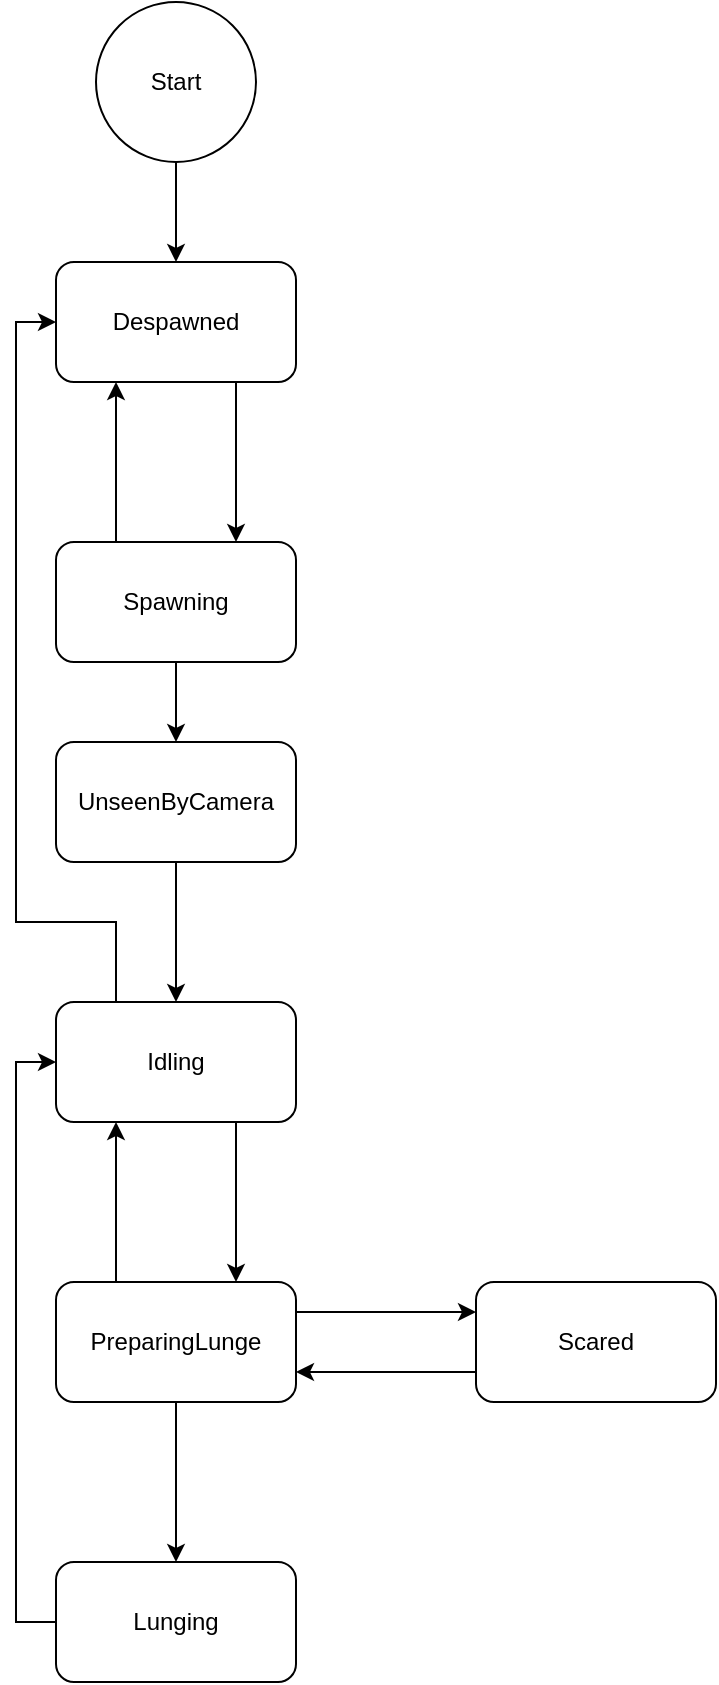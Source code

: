 <mxfile version="22.1.9" type="device">
  <diagram name="Page-1" id="R0XffiT2ewEHFwE2s-5m">
    <mxGraphModel dx="1365" dy="812" grid="1" gridSize="10" guides="1" tooltips="1" connect="1" arrows="1" fold="1" page="1" pageScale="1" pageWidth="850" pageHeight="1100" math="0" shadow="0">
      <root>
        <mxCell id="0" />
        <mxCell id="1" parent="0" />
        <mxCell id="sU6NPrBG2Jyet6O0ogo9-18" style="edgeStyle=orthogonalEdgeStyle;rounded=0;orthogonalLoop=1;jettySize=auto;html=1;exitX=0.75;exitY=1;exitDx=0;exitDy=0;entryX=0.75;entryY=0;entryDx=0;entryDy=0;" edge="1" parent="1" source="sU6NPrBG2Jyet6O0ogo9-1" target="sU6NPrBG2Jyet6O0ogo9-2">
          <mxGeometry relative="1" as="geometry" />
        </mxCell>
        <mxCell id="sU6NPrBG2Jyet6O0ogo9-1" value="Despawned" style="rounded=1;whiteSpace=wrap;html=1;" vertex="1" parent="1">
          <mxGeometry x="360" y="190" width="120" height="60" as="geometry" />
        </mxCell>
        <mxCell id="sU6NPrBG2Jyet6O0ogo9-5" value="" style="edgeStyle=orthogonalEdgeStyle;rounded=0;orthogonalLoop=1;jettySize=auto;html=1;entryX=0.5;entryY=0;entryDx=0;entryDy=0;" edge="1" parent="1" source="sU6NPrBG2Jyet6O0ogo9-2" target="sU6NPrBG2Jyet6O0ogo9-23">
          <mxGeometry relative="1" as="geometry" />
        </mxCell>
        <mxCell id="sU6NPrBG2Jyet6O0ogo9-19" style="edgeStyle=orthogonalEdgeStyle;rounded=0;orthogonalLoop=1;jettySize=auto;html=1;exitX=0.25;exitY=0;exitDx=0;exitDy=0;entryX=0.25;entryY=1;entryDx=0;entryDy=0;" edge="1" parent="1" source="sU6NPrBG2Jyet6O0ogo9-2" target="sU6NPrBG2Jyet6O0ogo9-1">
          <mxGeometry relative="1" as="geometry" />
        </mxCell>
        <mxCell id="sU6NPrBG2Jyet6O0ogo9-2" value="Spawning" style="rounded=1;whiteSpace=wrap;html=1;" vertex="1" parent="1">
          <mxGeometry x="360" y="330" width="120" height="60" as="geometry" />
        </mxCell>
        <mxCell id="sU6NPrBG2Jyet6O0ogo9-12" style="edgeStyle=orthogonalEdgeStyle;rounded=0;orthogonalLoop=1;jettySize=auto;html=1;entryX=0;entryY=0.5;entryDx=0;entryDy=0;" edge="1" parent="1" source="sU6NPrBG2Jyet6O0ogo9-4" target="sU6NPrBG2Jyet6O0ogo9-1">
          <mxGeometry relative="1" as="geometry">
            <Array as="points">
              <mxPoint x="390" y="520" />
              <mxPoint x="340" y="520" />
              <mxPoint x="340" y="220" />
            </Array>
          </mxGeometry>
        </mxCell>
        <mxCell id="sU6NPrBG2Jyet6O0ogo9-14" style="edgeStyle=orthogonalEdgeStyle;rounded=0;orthogonalLoop=1;jettySize=auto;html=1;exitX=0.75;exitY=1;exitDx=0;exitDy=0;entryX=0.75;entryY=0;entryDx=0;entryDy=0;" edge="1" parent="1" source="sU6NPrBG2Jyet6O0ogo9-4" target="sU6NPrBG2Jyet6O0ogo9-6">
          <mxGeometry relative="1" as="geometry" />
        </mxCell>
        <mxCell id="sU6NPrBG2Jyet6O0ogo9-4" value="Idling" style="rounded=1;whiteSpace=wrap;html=1;" vertex="1" parent="1">
          <mxGeometry x="360" y="560" width="120" height="60" as="geometry" />
        </mxCell>
        <mxCell id="sU6NPrBG2Jyet6O0ogo9-15" style="edgeStyle=orthogonalEdgeStyle;rounded=0;orthogonalLoop=1;jettySize=auto;html=1;exitX=0.25;exitY=0;exitDx=0;exitDy=0;entryX=0.25;entryY=1;entryDx=0;entryDy=0;" edge="1" parent="1" source="sU6NPrBG2Jyet6O0ogo9-6" target="sU6NPrBG2Jyet6O0ogo9-4">
          <mxGeometry relative="1" as="geometry" />
        </mxCell>
        <mxCell id="sU6NPrBG2Jyet6O0ogo9-27" value="" style="edgeStyle=orthogonalEdgeStyle;rounded=0;orthogonalLoop=1;jettySize=auto;html=1;" edge="1" parent="1" source="sU6NPrBG2Jyet6O0ogo9-6" target="sU6NPrBG2Jyet6O0ogo9-26">
          <mxGeometry relative="1" as="geometry" />
        </mxCell>
        <mxCell id="sU6NPrBG2Jyet6O0ogo9-30" style="edgeStyle=orthogonalEdgeStyle;rounded=0;orthogonalLoop=1;jettySize=auto;html=1;exitX=1;exitY=0.25;exitDx=0;exitDy=0;entryX=0;entryY=0.25;entryDx=0;entryDy=0;" edge="1" parent="1" source="sU6NPrBG2Jyet6O0ogo9-6" target="sU6NPrBG2Jyet6O0ogo9-8">
          <mxGeometry relative="1" as="geometry" />
        </mxCell>
        <mxCell id="sU6NPrBG2Jyet6O0ogo9-6" value="PreparingLunge" style="rounded=1;whiteSpace=wrap;html=1;" vertex="1" parent="1">
          <mxGeometry x="360" y="700" width="120" height="60" as="geometry" />
        </mxCell>
        <mxCell id="sU6NPrBG2Jyet6O0ogo9-31" style="edgeStyle=orthogonalEdgeStyle;rounded=0;orthogonalLoop=1;jettySize=auto;html=1;exitX=0;exitY=0.75;exitDx=0;exitDy=0;entryX=1;entryY=0.75;entryDx=0;entryDy=0;" edge="1" parent="1" source="sU6NPrBG2Jyet6O0ogo9-8" target="sU6NPrBG2Jyet6O0ogo9-6">
          <mxGeometry relative="1" as="geometry" />
        </mxCell>
        <mxCell id="sU6NPrBG2Jyet6O0ogo9-8" value="Scared" style="rounded=1;whiteSpace=wrap;html=1;" vertex="1" parent="1">
          <mxGeometry x="570" y="700" width="120" height="60" as="geometry" />
        </mxCell>
        <mxCell id="sU6NPrBG2Jyet6O0ogo9-21" style="edgeStyle=orthogonalEdgeStyle;rounded=0;orthogonalLoop=1;jettySize=auto;html=1;" edge="1" parent="1" source="sU6NPrBG2Jyet6O0ogo9-20" target="sU6NPrBG2Jyet6O0ogo9-1">
          <mxGeometry relative="1" as="geometry" />
        </mxCell>
        <mxCell id="sU6NPrBG2Jyet6O0ogo9-20" value="Start" style="ellipse;whiteSpace=wrap;html=1;" vertex="1" parent="1">
          <mxGeometry x="380" y="60" width="80" height="80" as="geometry" />
        </mxCell>
        <mxCell id="sU6NPrBG2Jyet6O0ogo9-25" style="edgeStyle=orthogonalEdgeStyle;rounded=0;orthogonalLoop=1;jettySize=auto;html=1;entryX=0.5;entryY=0;entryDx=0;entryDy=0;" edge="1" parent="1" source="sU6NPrBG2Jyet6O0ogo9-23" target="sU6NPrBG2Jyet6O0ogo9-4">
          <mxGeometry relative="1" as="geometry" />
        </mxCell>
        <mxCell id="sU6NPrBG2Jyet6O0ogo9-23" value="UnseenByCamera" style="rounded=1;whiteSpace=wrap;html=1;" vertex="1" parent="1">
          <mxGeometry x="360" y="430" width="120" height="60" as="geometry" />
        </mxCell>
        <mxCell id="sU6NPrBG2Jyet6O0ogo9-28" style="edgeStyle=orthogonalEdgeStyle;rounded=0;orthogonalLoop=1;jettySize=auto;html=1;entryX=0;entryY=0.5;entryDx=0;entryDy=0;" edge="1" parent="1" source="sU6NPrBG2Jyet6O0ogo9-26" target="sU6NPrBG2Jyet6O0ogo9-4">
          <mxGeometry relative="1" as="geometry">
            <Array as="points">
              <mxPoint x="340" y="870" />
              <mxPoint x="340" y="590" />
            </Array>
          </mxGeometry>
        </mxCell>
        <mxCell id="sU6NPrBG2Jyet6O0ogo9-26" value="Lunging" style="rounded=1;whiteSpace=wrap;html=1;" vertex="1" parent="1">
          <mxGeometry x="360" y="840" width="120" height="60" as="geometry" />
        </mxCell>
      </root>
    </mxGraphModel>
  </diagram>
</mxfile>
